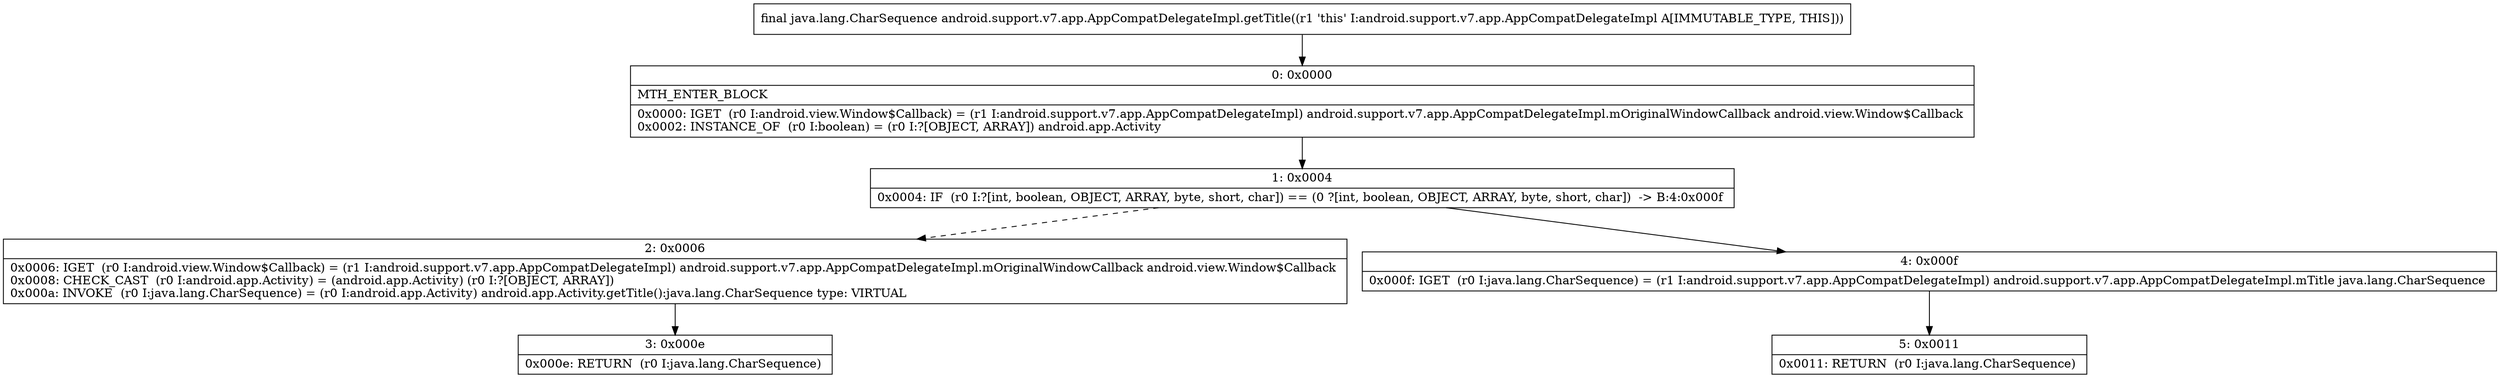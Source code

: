 digraph "CFG forandroid.support.v7.app.AppCompatDelegateImpl.getTitle()Ljava\/lang\/CharSequence;" {
Node_0 [shape=record,label="{0\:\ 0x0000|MTH_ENTER_BLOCK\l|0x0000: IGET  (r0 I:android.view.Window$Callback) = (r1 I:android.support.v7.app.AppCompatDelegateImpl) android.support.v7.app.AppCompatDelegateImpl.mOriginalWindowCallback android.view.Window$Callback \l0x0002: INSTANCE_OF  (r0 I:boolean) = (r0 I:?[OBJECT, ARRAY]) android.app.Activity \l}"];
Node_1 [shape=record,label="{1\:\ 0x0004|0x0004: IF  (r0 I:?[int, boolean, OBJECT, ARRAY, byte, short, char]) == (0 ?[int, boolean, OBJECT, ARRAY, byte, short, char])  \-\> B:4:0x000f \l}"];
Node_2 [shape=record,label="{2\:\ 0x0006|0x0006: IGET  (r0 I:android.view.Window$Callback) = (r1 I:android.support.v7.app.AppCompatDelegateImpl) android.support.v7.app.AppCompatDelegateImpl.mOriginalWindowCallback android.view.Window$Callback \l0x0008: CHECK_CAST  (r0 I:android.app.Activity) = (android.app.Activity) (r0 I:?[OBJECT, ARRAY]) \l0x000a: INVOKE  (r0 I:java.lang.CharSequence) = (r0 I:android.app.Activity) android.app.Activity.getTitle():java.lang.CharSequence type: VIRTUAL \l}"];
Node_3 [shape=record,label="{3\:\ 0x000e|0x000e: RETURN  (r0 I:java.lang.CharSequence) \l}"];
Node_4 [shape=record,label="{4\:\ 0x000f|0x000f: IGET  (r0 I:java.lang.CharSequence) = (r1 I:android.support.v7.app.AppCompatDelegateImpl) android.support.v7.app.AppCompatDelegateImpl.mTitle java.lang.CharSequence \l}"];
Node_5 [shape=record,label="{5\:\ 0x0011|0x0011: RETURN  (r0 I:java.lang.CharSequence) \l}"];
MethodNode[shape=record,label="{final java.lang.CharSequence android.support.v7.app.AppCompatDelegateImpl.getTitle((r1 'this' I:android.support.v7.app.AppCompatDelegateImpl A[IMMUTABLE_TYPE, THIS])) }"];
MethodNode -> Node_0;
Node_0 -> Node_1;
Node_1 -> Node_2[style=dashed];
Node_1 -> Node_4;
Node_2 -> Node_3;
Node_4 -> Node_5;
}

